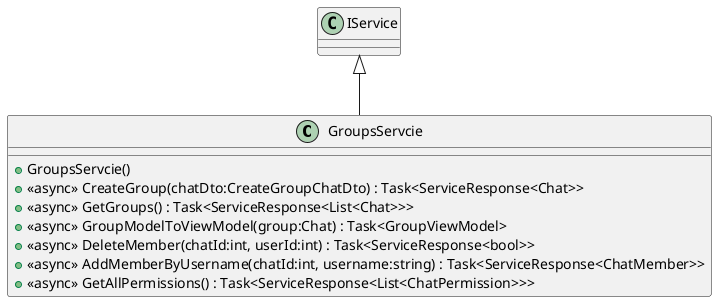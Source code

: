 @startuml
class GroupsServcie {
    + GroupsServcie()
    + <<async>> CreateGroup(chatDto:CreateGroupChatDto) : Task<ServiceResponse<Chat>>
    + <<async>> GetGroups() : Task<ServiceResponse<List<Chat>>>
    + <<async>> GroupModelToViewModel(group:Chat) : Task<GroupViewModel>
    + <<async>> DeleteMember(chatId:int, userId:int) : Task<ServiceResponse<bool>>
    + <<async>> AddMemberByUsername(chatId:int, username:string) : Task<ServiceResponse<ChatMember>>
    + <<async>> GetAllPermissions() : Task<ServiceResponse<List<ChatPermission>>>
}
IService <|-- GroupsServcie
@enduml
